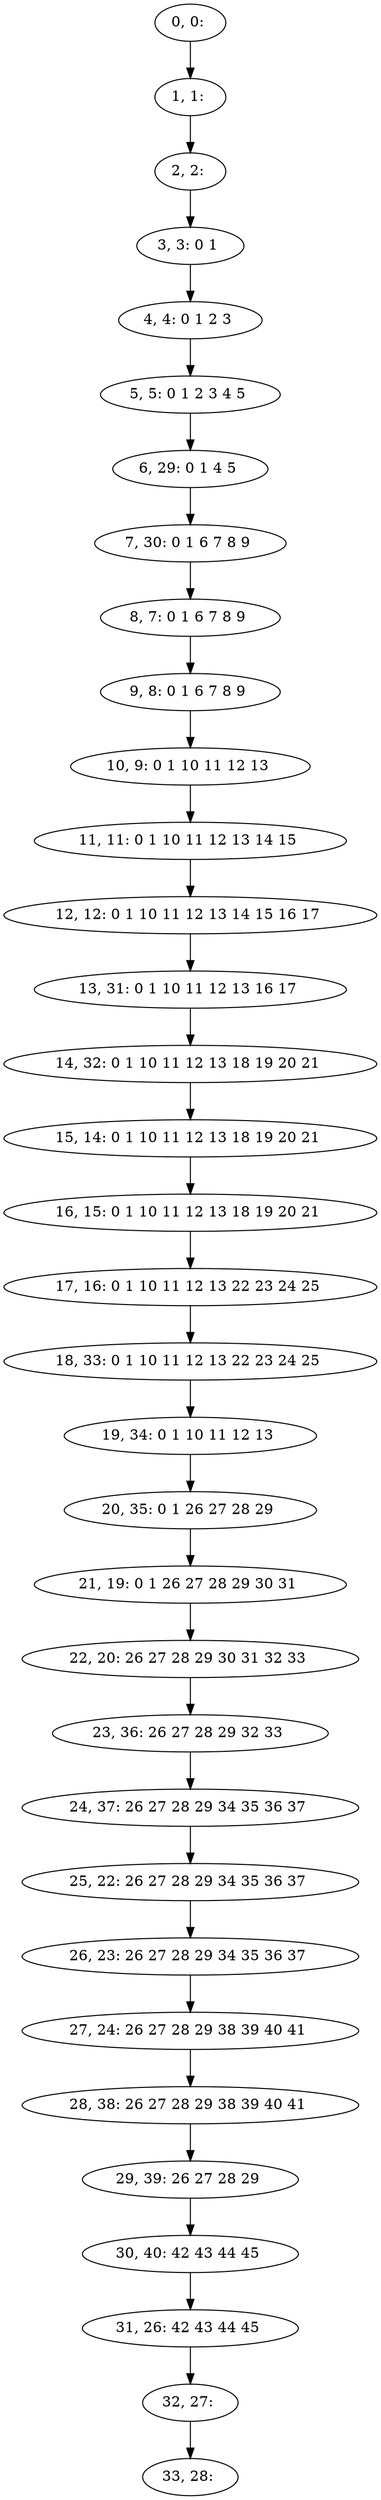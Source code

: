 digraph G {
0[label="0, 0: "];
1[label="1, 1: "];
2[label="2, 2: "];
3[label="3, 3: 0 1 "];
4[label="4, 4: 0 1 2 3 "];
5[label="5, 5: 0 1 2 3 4 5 "];
6[label="6, 29: 0 1 4 5 "];
7[label="7, 30: 0 1 6 7 8 9 "];
8[label="8, 7: 0 1 6 7 8 9 "];
9[label="9, 8: 0 1 6 7 8 9 "];
10[label="10, 9: 0 1 10 11 12 13 "];
11[label="11, 11: 0 1 10 11 12 13 14 15 "];
12[label="12, 12: 0 1 10 11 12 13 14 15 16 17 "];
13[label="13, 31: 0 1 10 11 12 13 16 17 "];
14[label="14, 32: 0 1 10 11 12 13 18 19 20 21 "];
15[label="15, 14: 0 1 10 11 12 13 18 19 20 21 "];
16[label="16, 15: 0 1 10 11 12 13 18 19 20 21 "];
17[label="17, 16: 0 1 10 11 12 13 22 23 24 25 "];
18[label="18, 33: 0 1 10 11 12 13 22 23 24 25 "];
19[label="19, 34: 0 1 10 11 12 13 "];
20[label="20, 35: 0 1 26 27 28 29 "];
21[label="21, 19: 0 1 26 27 28 29 30 31 "];
22[label="22, 20: 26 27 28 29 30 31 32 33 "];
23[label="23, 36: 26 27 28 29 32 33 "];
24[label="24, 37: 26 27 28 29 34 35 36 37 "];
25[label="25, 22: 26 27 28 29 34 35 36 37 "];
26[label="26, 23: 26 27 28 29 34 35 36 37 "];
27[label="27, 24: 26 27 28 29 38 39 40 41 "];
28[label="28, 38: 26 27 28 29 38 39 40 41 "];
29[label="29, 39: 26 27 28 29 "];
30[label="30, 40: 42 43 44 45 "];
31[label="31, 26: 42 43 44 45 "];
32[label="32, 27: "];
33[label="33, 28: "];
0->1 ;
1->2 ;
2->3 ;
3->4 ;
4->5 ;
5->6 ;
6->7 ;
7->8 ;
8->9 ;
9->10 ;
10->11 ;
11->12 ;
12->13 ;
13->14 ;
14->15 ;
15->16 ;
16->17 ;
17->18 ;
18->19 ;
19->20 ;
20->21 ;
21->22 ;
22->23 ;
23->24 ;
24->25 ;
25->26 ;
26->27 ;
27->28 ;
28->29 ;
29->30 ;
30->31 ;
31->32 ;
32->33 ;
}
